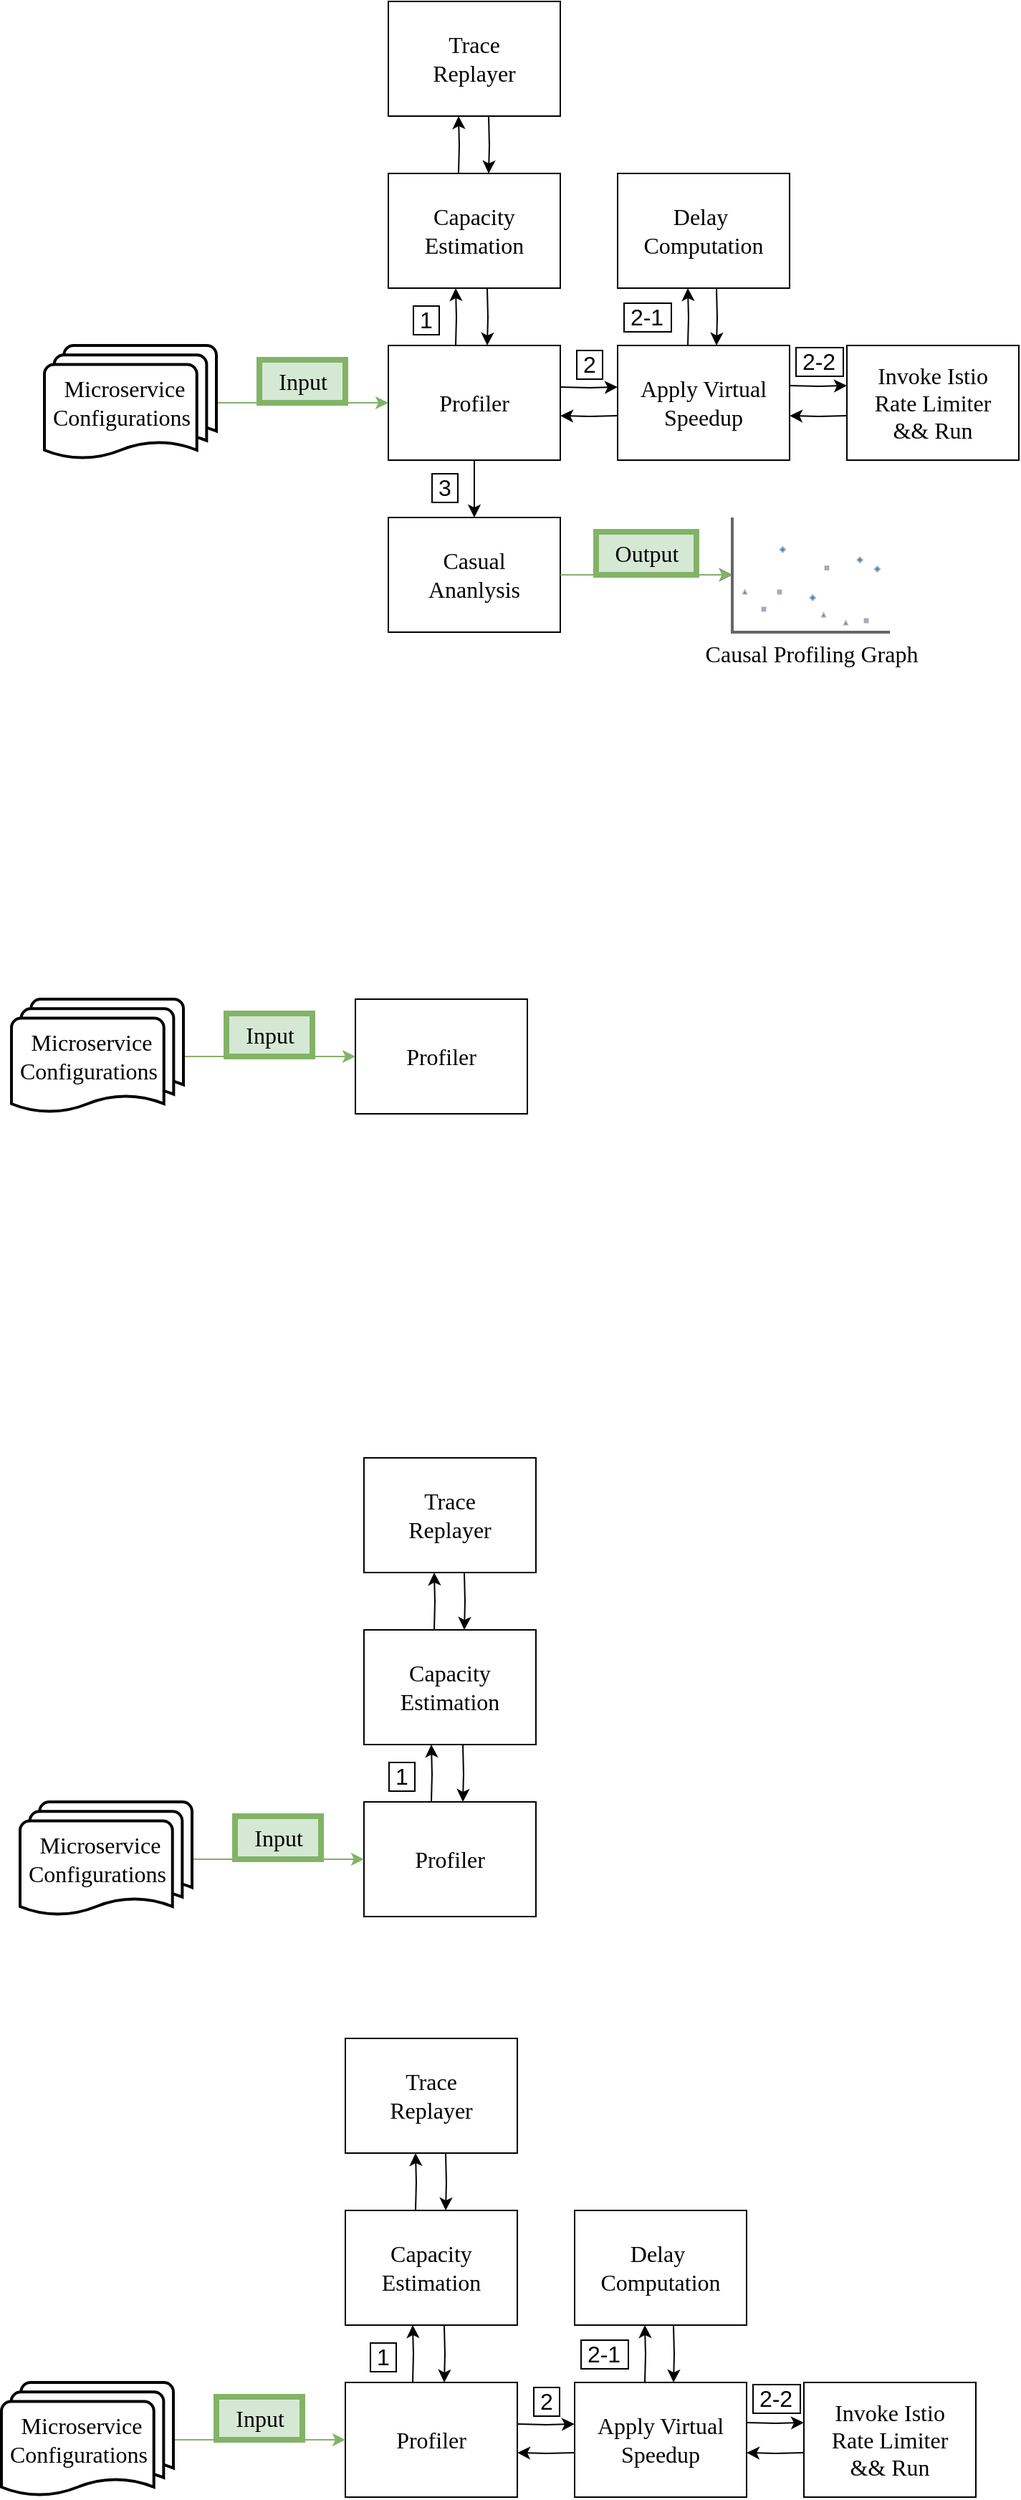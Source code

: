 <mxfile version="23.0.2" type="github">
  <diagram name="Page-1" id="wRnGrg6iGE06HjqvxRR6">
    <mxGraphModel dx="1434" dy="786" grid="0" gridSize="10" guides="1" tooltips="1" connect="1" arrows="1" fold="1" page="1" pageScale="1" pageWidth="850" pageHeight="1100" math="0" shadow="0">
      <root>
        <mxCell id="0" />
        <mxCell id="1" parent="0" />
        <mxCell id="ntJ7m171lPZw0HIdvSzM-8" style="edgeStyle=orthogonalEdgeStyle;rounded=0;orthogonalLoop=1;jettySize=auto;html=1;exitX=0.25;exitY=0;exitDx=0;exitDy=0;fontFamily=Times New Roman;" edge="1" parent="1">
          <mxGeometry relative="1" as="geometry">
            <mxPoint x="367" y="400" as="sourcePoint" />
            <mxPoint x="367" y="360" as="targetPoint" />
          </mxGeometry>
        </mxCell>
        <mxCell id="ntJ7m171lPZw0HIdvSzM-23" style="edgeStyle=orthogonalEdgeStyle;rounded=0;orthogonalLoop=1;jettySize=auto;html=1;exitX=1;exitY=0.25;exitDx=0;exitDy=0;entryX=0;entryY=0.25;entryDx=0;entryDy=0;fontFamily=Times New Roman;" edge="1" parent="1">
          <mxGeometry relative="1" as="geometry">
            <mxPoint x="440" y="429" as="sourcePoint" />
            <mxPoint x="480" y="429" as="targetPoint" />
          </mxGeometry>
        </mxCell>
        <mxCell id="ntJ7m171lPZw0HIdvSzM-31" style="edgeStyle=orthogonalEdgeStyle;rounded=0;orthogonalLoop=1;jettySize=auto;html=1;exitX=0.5;exitY=1;exitDx=0;exitDy=0;entryX=0.5;entryY=0;entryDx=0;entryDy=0;fontFamily=Times New Roman;" edge="1" parent="1" source="ntJ7m171lPZw0HIdvSzM-1" target="ntJ7m171lPZw0HIdvSzM-21">
          <mxGeometry relative="1" as="geometry" />
        </mxCell>
        <mxCell id="ntJ7m171lPZw0HIdvSzM-1" value="&lt;font style=&quot;font-size: 16px;&quot;&gt;Profiler&lt;/font&gt;" style="whiteSpace=wrap;html=1;fillColor=default;fontFamily=Times New Roman;" vertex="1" parent="1">
          <mxGeometry x="320" y="400" width="120" height="80" as="geometry" />
        </mxCell>
        <mxCell id="ntJ7m171lPZw0HIdvSzM-3" style="edgeStyle=orthogonalEdgeStyle;rounded=0;orthogonalLoop=1;jettySize=auto;html=1;exitX=1;exitY=0.5;exitDx=0;exitDy=0;exitPerimeter=0;fillColor=#d5e8d4;strokeColor=#82b366;fontFamily=Times New Roman;" edge="1" parent="1" source="ntJ7m171lPZw0HIdvSzM-2" target="ntJ7m171lPZw0HIdvSzM-1">
          <mxGeometry relative="1" as="geometry" />
        </mxCell>
        <mxCell id="ntJ7m171lPZw0HIdvSzM-2" value="&lt;font style=&quot;font-size: 16px;&quot;&gt;Microservice&amp;nbsp;&amp;nbsp;&lt;br&gt;Configurations&amp;nbsp; &amp;nbsp;&lt;br&gt;&lt;/font&gt;" style="strokeWidth=2;html=1;shape=mxgraph.flowchart.multi-document;whiteSpace=wrap;fontFamily=Times New Roman;" vertex="1" parent="1">
          <mxGeometry x="80" y="400" width="120" height="80" as="geometry" />
        </mxCell>
        <mxCell id="ntJ7m171lPZw0HIdvSzM-4" value="&lt;font style=&quot;font-size: 16px;&quot;&gt;Input&lt;/font&gt;" style="text;html=1;align=center;verticalAlign=middle;resizable=0;points=[];autosize=1;strokeColor=#82b366;fillColor=#d5e8d4;strokeWidth=4;fontFamily=Times New Roman;" vertex="1" parent="1">
          <mxGeometry x="230" y="410" width="60" height="30" as="geometry" />
        </mxCell>
        <mxCell id="ntJ7m171lPZw0HIdvSzM-9" style="edgeStyle=orthogonalEdgeStyle;rounded=0;orthogonalLoop=1;jettySize=auto;html=1;entryX=0.75;entryY=0;entryDx=0;entryDy=0;fontFamily=Times New Roman;" edge="1" parent="1">
          <mxGeometry relative="1" as="geometry">
            <mxPoint x="389" y="360" as="sourcePoint" />
            <mxPoint x="389" y="400" as="targetPoint" />
          </mxGeometry>
        </mxCell>
        <mxCell id="ntJ7m171lPZw0HIdvSzM-17" style="edgeStyle=orthogonalEdgeStyle;rounded=0;orthogonalLoop=1;jettySize=auto;html=1;exitX=0.25;exitY=0;exitDx=0;exitDy=0;entryX=0.25;entryY=1;entryDx=0;entryDy=0;fontFamily=Times New Roman;" edge="1" parent="1">
          <mxGeometry relative="1" as="geometry">
            <mxPoint x="369" y="280" as="sourcePoint" />
            <mxPoint x="369" y="240" as="targetPoint" />
          </mxGeometry>
        </mxCell>
        <mxCell id="ntJ7m171lPZw0HIdvSzM-7" value="&lt;font style=&quot;font-size: 16px;&quot;&gt;Capacity&lt;br&gt;Estimation&lt;br&gt;&lt;/font&gt;" style="whiteSpace=wrap;html=1;fillColor=default;fontFamily=Times New Roman;" vertex="1" parent="1">
          <mxGeometry x="320" y="280" width="120" height="80" as="geometry" />
        </mxCell>
        <mxCell id="ntJ7m171lPZw0HIdvSzM-18" style="edgeStyle=orthogonalEdgeStyle;rounded=0;orthogonalLoop=1;jettySize=auto;html=1;exitX=0.75;exitY=1;exitDx=0;exitDy=0;entryX=0.75;entryY=0;entryDx=0;entryDy=0;fontFamily=Times New Roman;" edge="1" parent="1">
          <mxGeometry relative="1" as="geometry">
            <mxPoint x="390" y="240" as="sourcePoint" />
            <mxPoint x="390" y="280" as="targetPoint" />
          </mxGeometry>
        </mxCell>
        <mxCell id="ntJ7m171lPZw0HIdvSzM-10" value="&lt;font style=&quot;font-size: 16px;&quot;&gt;Trace&lt;br&gt;Replayer&lt;br&gt;&lt;/font&gt;" style="whiteSpace=wrap;html=1;fillColor=default;fontFamily=Times New Roman;" vertex="1" parent="1">
          <mxGeometry x="320" y="160" width="120" height="80" as="geometry" />
        </mxCell>
        <mxCell id="ntJ7m171lPZw0HIdvSzM-24" style="edgeStyle=orthogonalEdgeStyle;rounded=0;orthogonalLoop=1;jettySize=auto;html=1;exitX=0;exitY=0.75;exitDx=0;exitDy=0;entryX=1;entryY=0.75;entryDx=0;entryDy=0;fontFamily=Times New Roman;" edge="1" parent="1">
          <mxGeometry relative="1" as="geometry">
            <mxPoint x="480" y="449" as="sourcePoint" />
            <mxPoint x="440" y="449" as="targetPoint" />
          </mxGeometry>
        </mxCell>
        <mxCell id="ntJ7m171lPZw0HIdvSzM-26" style="edgeStyle=orthogonalEdgeStyle;rounded=0;orthogonalLoop=1;jettySize=auto;html=1;exitX=0.25;exitY=0;exitDx=0;exitDy=0;entryX=0.25;entryY=1;entryDx=0;entryDy=0;fontFamily=Times New Roman;" edge="1" parent="1">
          <mxGeometry relative="1" as="geometry">
            <mxPoint x="529" y="400" as="sourcePoint" />
            <mxPoint x="529" y="360" as="targetPoint" />
          </mxGeometry>
        </mxCell>
        <mxCell id="ntJ7m171lPZw0HIdvSzM-29" style="edgeStyle=orthogonalEdgeStyle;rounded=0;orthogonalLoop=1;jettySize=auto;html=1;exitX=1;exitY=0.25;exitDx=0;exitDy=0;entryX=0;entryY=0.25;entryDx=0;entryDy=0;fontFamily=Times New Roman;" edge="1" parent="1">
          <mxGeometry relative="1" as="geometry">
            <mxPoint x="600" y="428" as="sourcePoint" />
            <mxPoint x="640" y="428" as="targetPoint" />
          </mxGeometry>
        </mxCell>
        <mxCell id="ntJ7m171lPZw0HIdvSzM-20" value="&lt;font style=&quot;font-size: 16px;&quot;&gt;Apply Virtual&lt;br&gt;Speedup&lt;br&gt;&lt;/font&gt;" style="whiteSpace=wrap;html=1;fillColor=default;fontFamily=Times New Roman;" vertex="1" parent="1">
          <mxGeometry x="480" y="400" width="120" height="80" as="geometry" />
        </mxCell>
        <mxCell id="ntJ7m171lPZw0HIdvSzM-21" value="&lt;font style=&quot;font-size: 16px;&quot;&gt;Casual&lt;br&gt;Ananlysis&lt;br&gt;&lt;/font&gt;" style="whiteSpace=wrap;html=1;fillColor=default;fontFamily=Times New Roman;" vertex="1" parent="1">
          <mxGeometry x="320" y="520" width="120" height="80" as="geometry" />
        </mxCell>
        <mxCell id="ntJ7m171lPZw0HIdvSzM-27" style="edgeStyle=orthogonalEdgeStyle;rounded=0;orthogonalLoop=1;jettySize=auto;html=1;exitX=0.75;exitY=1;exitDx=0;exitDy=0;entryX=0.75;entryY=0;entryDx=0;entryDy=0;fontFamily=Times New Roman;" edge="1" parent="1">
          <mxGeometry relative="1" as="geometry">
            <mxPoint x="549" y="360" as="sourcePoint" />
            <mxPoint x="549" y="400" as="targetPoint" />
          </mxGeometry>
        </mxCell>
        <mxCell id="ntJ7m171lPZw0HIdvSzM-22" value="&lt;font style=&quot;font-size: 16px;&quot;&gt;Delay&amp;nbsp;&lt;br&gt;Computation&lt;br&gt;&lt;/font&gt;" style="whiteSpace=wrap;html=1;fillColor=default;fontFamily=Times New Roman;" vertex="1" parent="1">
          <mxGeometry x="480" y="280" width="120" height="80" as="geometry" />
        </mxCell>
        <mxCell id="ntJ7m171lPZw0HIdvSzM-30" style="edgeStyle=orthogonalEdgeStyle;rounded=0;orthogonalLoop=1;jettySize=auto;html=1;exitX=0;exitY=0.75;exitDx=0;exitDy=0;entryX=1;entryY=0.75;entryDx=0;entryDy=0;fontFamily=Times New Roman;" edge="1" parent="1">
          <mxGeometry relative="1" as="geometry">
            <mxPoint x="640" y="449" as="sourcePoint" />
            <mxPoint x="600" y="449" as="targetPoint" />
          </mxGeometry>
        </mxCell>
        <mxCell id="ntJ7m171lPZw0HIdvSzM-28" value="&lt;font style=&quot;font-size: 16px;&quot;&gt;Invoke Istio&lt;br&gt;Rate Limiter&lt;br&gt;&amp;amp;&amp;amp; Run&lt;br&gt;&lt;/font&gt;" style="whiteSpace=wrap;html=1;fillColor=default;fontFamily=Times New Roman;" vertex="1" parent="1">
          <mxGeometry x="640" y="400" width="120" height="80" as="geometry" />
        </mxCell>
        <mxCell id="ntJ7m171lPZw0HIdvSzM-35" value="" style="verticalLabelPosition=bottom;shadow=0;dashed=0;align=center;html=1;verticalAlign=top;strokeWidth=1;shape=mxgraph.mockup.graphics.plotChart;strokeColor=none;strokeColor2=#aaaaaa;strokeColor3=#666666;fillColor2=#99aaff,#0022ff,#008cff;gradientColor=none;fontFamily=Times New Roman;" vertex="1" parent="1">
          <mxGeometry x="560" y="520" width="110" height="80" as="geometry" />
        </mxCell>
        <mxCell id="ntJ7m171lPZw0HIdvSzM-38" style="edgeStyle=orthogonalEdgeStyle;rounded=0;orthogonalLoop=1;jettySize=auto;html=1;exitX=1;exitY=0.5;exitDx=0;exitDy=0;entryX=0;entryY=0.5;entryDx=0;entryDy=0;entryPerimeter=0;fontFamily=Times New Roman;" edge="1" parent="1" source="ntJ7m171lPZw0HIdvSzM-21" target="ntJ7m171lPZw0HIdvSzM-35">
          <mxGeometry relative="1" as="geometry" />
        </mxCell>
        <mxCell id="ntJ7m171lPZw0HIdvSzM-40" style="edgeStyle=orthogonalEdgeStyle;rounded=0;orthogonalLoop=1;jettySize=auto;html=1;exitX=1;exitY=0.5;exitDx=0;exitDy=0;exitPerimeter=0;fillColor=#d5e8d4;strokeColor=#82b366;fontFamily=Times New Roman;" edge="1" parent="1">
          <mxGeometry relative="1" as="geometry">
            <mxPoint x="440" y="560" as="sourcePoint" />
            <mxPoint x="560" y="560" as="targetPoint" />
          </mxGeometry>
        </mxCell>
        <mxCell id="ntJ7m171lPZw0HIdvSzM-41" value="&lt;font style=&quot;font-size: 16px;&quot;&gt;Output&lt;/font&gt;" style="text;html=1;align=center;verticalAlign=middle;resizable=0;points=[];autosize=1;strokeColor=#82b366;fillColor=#d5e8d4;strokeWidth=4;fontFamily=Times New Roman;" vertex="1" parent="1">
          <mxGeometry x="465" y="530" width="70" height="30" as="geometry" />
        </mxCell>
        <mxCell id="ntJ7m171lPZw0HIdvSzM-43" value="&lt;font style=&quot;font-size: 16px;&quot;&gt;Causal Profiling Graph&lt;/font&gt;" style="text;html=1;align=center;verticalAlign=middle;resizable=0;points=[];autosize=1;strokeColor=none;fillColor=none;fontFamily=Times New Roman;" vertex="1" parent="1">
          <mxGeometry x="530" y="600" width="170" height="30" as="geometry" />
        </mxCell>
        <mxCell id="ntJ7m171lPZw0HIdvSzM-48" value="&lt;font style=&quot;font-size: 16px;&quot;&gt;&amp;nbsp;1&amp;nbsp;&lt;/font&gt;" style="text;html=1;align=center;verticalAlign=middle;resizable=0;points=[];autosize=1;strokeColor=none;fillColor=none;labelBorderColor=default;" vertex="1" parent="1">
          <mxGeometry x="328" y="366" width="36" height="31" as="geometry" />
        </mxCell>
        <mxCell id="ntJ7m171lPZw0HIdvSzM-49" value="&lt;font style=&quot;font-size: 16px;&quot;&gt;&amp;nbsp;2&amp;nbsp;&lt;/font&gt;" style="text;html=1;align=center;verticalAlign=middle;resizable=0;points=[];autosize=1;strokeColor=none;fillColor=none;labelBorderColor=default;" vertex="1" parent="1">
          <mxGeometry x="442" y="397" width="36" height="31" as="geometry" />
        </mxCell>
        <mxCell id="ntJ7m171lPZw0HIdvSzM-50" value="&lt;font style=&quot;font-size: 16px;&quot;&gt;&amp;nbsp;2-1&amp;nbsp;&lt;/font&gt;" style="text;html=1;align=center;verticalAlign=middle;resizable=0;points=[];autosize=1;strokeColor=none;fillColor=none;labelBorderColor=default;" vertex="1" parent="1">
          <mxGeometry x="475" y="364" width="50" height="31" as="geometry" />
        </mxCell>
        <mxCell id="ntJ7m171lPZw0HIdvSzM-51" value="&lt;font style=&quot;font-size: 16px;&quot;&gt;&amp;nbsp;2-2&amp;nbsp;&lt;/font&gt;" style="text;html=1;align=center;verticalAlign=middle;resizable=0;points=[];autosize=1;strokeColor=none;fillColor=none;labelBorderColor=default;" vertex="1" parent="1">
          <mxGeometry x="595" y="395" width="50" height="31" as="geometry" />
        </mxCell>
        <mxCell id="ntJ7m171lPZw0HIdvSzM-52" value="&lt;font style=&quot;font-size: 16px;&quot;&gt;&amp;nbsp;3&amp;nbsp;&lt;/font&gt;" style="text;html=1;align=center;verticalAlign=middle;resizable=0;points=[];autosize=1;strokeColor=none;fillColor=none;labelBorderColor=default;" vertex="1" parent="1">
          <mxGeometry x="341" y="483" width="36" height="31" as="geometry" />
        </mxCell>
        <mxCell id="ntJ7m171lPZw0HIdvSzM-57" value="&lt;font style=&quot;font-size: 16px;&quot;&gt;Profiler&lt;/font&gt;" style="whiteSpace=wrap;html=1;fillColor=default;fontFamily=Times New Roman;" vertex="1" parent="1">
          <mxGeometry x="297" y="856" width="120" height="80" as="geometry" />
        </mxCell>
        <mxCell id="ntJ7m171lPZw0HIdvSzM-58" style="edgeStyle=orthogonalEdgeStyle;rounded=0;orthogonalLoop=1;jettySize=auto;html=1;exitX=1;exitY=0.5;exitDx=0;exitDy=0;exitPerimeter=0;fillColor=#d5e8d4;strokeColor=#82b366;fontFamily=Times New Roman;" edge="1" parent="1" source="ntJ7m171lPZw0HIdvSzM-59" target="ntJ7m171lPZw0HIdvSzM-57">
          <mxGeometry relative="1" as="geometry" />
        </mxCell>
        <mxCell id="ntJ7m171lPZw0HIdvSzM-59" value="&lt;font style=&quot;font-size: 16px;&quot;&gt;Microservice&amp;nbsp;&amp;nbsp;&lt;br&gt;Configurations&amp;nbsp; &amp;nbsp;&lt;br&gt;&lt;/font&gt;" style="strokeWidth=2;html=1;shape=mxgraph.flowchart.multi-document;whiteSpace=wrap;fontFamily=Times New Roman;" vertex="1" parent="1">
          <mxGeometry x="57" y="856" width="120" height="80" as="geometry" />
        </mxCell>
        <mxCell id="ntJ7m171lPZw0HIdvSzM-60" value="&lt;font style=&quot;font-size: 16px;&quot;&gt;Input&lt;/font&gt;" style="text;html=1;align=center;verticalAlign=middle;resizable=0;points=[];autosize=1;strokeColor=#82b366;fillColor=#d5e8d4;strokeWidth=4;fontFamily=Times New Roman;" vertex="1" parent="1">
          <mxGeometry x="207" y="866" width="60" height="30" as="geometry" />
        </mxCell>
        <mxCell id="ntJ7m171lPZw0HIdvSzM-85" style="edgeStyle=orthogonalEdgeStyle;rounded=0;orthogonalLoop=1;jettySize=auto;html=1;exitX=0.25;exitY=0;exitDx=0;exitDy=0;fontFamily=Times New Roman;" edge="1" parent="1">
          <mxGeometry relative="1" as="geometry">
            <mxPoint x="350" y="1416" as="sourcePoint" />
            <mxPoint x="350" y="1376" as="targetPoint" />
          </mxGeometry>
        </mxCell>
        <mxCell id="ntJ7m171lPZw0HIdvSzM-88" value="&lt;font style=&quot;font-size: 16px;&quot;&gt;Profiler&lt;/font&gt;" style="whiteSpace=wrap;html=1;fillColor=default;fontFamily=Times New Roman;" vertex="1" parent="1">
          <mxGeometry x="303" y="1416" width="120" height="80" as="geometry" />
        </mxCell>
        <mxCell id="ntJ7m171lPZw0HIdvSzM-89" style="edgeStyle=orthogonalEdgeStyle;rounded=0;orthogonalLoop=1;jettySize=auto;html=1;exitX=1;exitY=0.5;exitDx=0;exitDy=0;exitPerimeter=0;fillColor=#d5e8d4;strokeColor=#82b366;fontFamily=Times New Roman;" edge="1" parent="1" source="ntJ7m171lPZw0HIdvSzM-90" target="ntJ7m171lPZw0HIdvSzM-88">
          <mxGeometry relative="1" as="geometry" />
        </mxCell>
        <mxCell id="ntJ7m171lPZw0HIdvSzM-90" value="&lt;font style=&quot;font-size: 16px;&quot;&gt;Microservice&amp;nbsp;&amp;nbsp;&lt;br&gt;Configurations&amp;nbsp; &amp;nbsp;&lt;br&gt;&lt;/font&gt;" style="strokeWidth=2;html=1;shape=mxgraph.flowchart.multi-document;whiteSpace=wrap;fontFamily=Times New Roman;" vertex="1" parent="1">
          <mxGeometry x="63" y="1416" width="120" height="80" as="geometry" />
        </mxCell>
        <mxCell id="ntJ7m171lPZw0HIdvSzM-91" value="&lt;font style=&quot;font-size: 16px;&quot;&gt;Input&lt;/font&gt;" style="text;html=1;align=center;verticalAlign=middle;resizable=0;points=[];autosize=1;strokeColor=#82b366;fillColor=#d5e8d4;strokeWidth=4;fontFamily=Times New Roman;" vertex="1" parent="1">
          <mxGeometry x="213" y="1426" width="60" height="30" as="geometry" />
        </mxCell>
        <mxCell id="ntJ7m171lPZw0HIdvSzM-92" style="edgeStyle=orthogonalEdgeStyle;rounded=0;orthogonalLoop=1;jettySize=auto;html=1;entryX=0.75;entryY=0;entryDx=0;entryDy=0;fontFamily=Times New Roman;" edge="1" parent="1">
          <mxGeometry relative="1" as="geometry">
            <mxPoint x="372" y="1376" as="sourcePoint" />
            <mxPoint x="372" y="1416" as="targetPoint" />
          </mxGeometry>
        </mxCell>
        <mxCell id="ntJ7m171lPZw0HIdvSzM-93" style="edgeStyle=orthogonalEdgeStyle;rounded=0;orthogonalLoop=1;jettySize=auto;html=1;exitX=0.25;exitY=0;exitDx=0;exitDy=0;entryX=0.25;entryY=1;entryDx=0;entryDy=0;fontFamily=Times New Roman;" edge="1" parent="1">
          <mxGeometry relative="1" as="geometry">
            <mxPoint x="352" y="1296" as="sourcePoint" />
            <mxPoint x="352" y="1256" as="targetPoint" />
          </mxGeometry>
        </mxCell>
        <mxCell id="ntJ7m171lPZw0HIdvSzM-94" value="&lt;font style=&quot;font-size: 16px;&quot;&gt;Capacity&lt;br&gt;Estimation&lt;br&gt;&lt;/font&gt;" style="whiteSpace=wrap;html=1;fillColor=default;fontFamily=Times New Roman;" vertex="1" parent="1">
          <mxGeometry x="303" y="1296" width="120" height="80" as="geometry" />
        </mxCell>
        <mxCell id="ntJ7m171lPZw0HIdvSzM-95" style="edgeStyle=orthogonalEdgeStyle;rounded=0;orthogonalLoop=1;jettySize=auto;html=1;exitX=0.75;exitY=1;exitDx=0;exitDy=0;entryX=0.75;entryY=0;entryDx=0;entryDy=0;fontFamily=Times New Roman;" edge="1" parent="1">
          <mxGeometry relative="1" as="geometry">
            <mxPoint x="373" y="1256" as="sourcePoint" />
            <mxPoint x="373" y="1296" as="targetPoint" />
          </mxGeometry>
        </mxCell>
        <mxCell id="ntJ7m171lPZw0HIdvSzM-96" value="&lt;font style=&quot;font-size: 16px;&quot;&gt;Trace&lt;br&gt;Replayer&lt;br&gt;&lt;/font&gt;" style="whiteSpace=wrap;html=1;fillColor=default;fontFamily=Times New Roman;" vertex="1" parent="1">
          <mxGeometry x="303" y="1176" width="120" height="80" as="geometry" />
        </mxCell>
        <mxCell id="ntJ7m171lPZw0HIdvSzM-111" value="&lt;font style=&quot;font-size: 16px;&quot;&gt;&amp;nbsp;1&amp;nbsp;&lt;/font&gt;" style="text;html=1;align=center;verticalAlign=middle;resizable=0;points=[];autosize=1;strokeColor=none;fillColor=none;labelBorderColor=default;" vertex="1" parent="1">
          <mxGeometry x="311" y="1382" width="36" height="31" as="geometry" />
        </mxCell>
        <mxCell id="ntJ7m171lPZw0HIdvSzM-116" style="edgeStyle=orthogonalEdgeStyle;rounded=0;orthogonalLoop=1;jettySize=auto;html=1;exitX=0.25;exitY=0;exitDx=0;exitDy=0;fontFamily=Times New Roman;" edge="1" parent="1">
          <mxGeometry relative="1" as="geometry">
            <mxPoint x="337" y="1821" as="sourcePoint" />
            <mxPoint x="337" y="1781" as="targetPoint" />
          </mxGeometry>
        </mxCell>
        <mxCell id="ntJ7m171lPZw0HIdvSzM-117" style="edgeStyle=orthogonalEdgeStyle;rounded=0;orthogonalLoop=1;jettySize=auto;html=1;exitX=1;exitY=0.25;exitDx=0;exitDy=0;entryX=0;entryY=0.25;entryDx=0;entryDy=0;fontFamily=Times New Roman;" edge="1" parent="1">
          <mxGeometry relative="1" as="geometry">
            <mxPoint x="410" y="1850" as="sourcePoint" />
            <mxPoint x="450" y="1850" as="targetPoint" />
          </mxGeometry>
        </mxCell>
        <mxCell id="ntJ7m171lPZw0HIdvSzM-119" value="&lt;font style=&quot;font-size: 16px;&quot;&gt;Profiler&lt;/font&gt;" style="whiteSpace=wrap;html=1;fillColor=default;fontFamily=Times New Roman;" vertex="1" parent="1">
          <mxGeometry x="290" y="1821" width="120" height="80" as="geometry" />
        </mxCell>
        <mxCell id="ntJ7m171lPZw0HIdvSzM-120" style="edgeStyle=orthogonalEdgeStyle;rounded=0;orthogonalLoop=1;jettySize=auto;html=1;exitX=1;exitY=0.5;exitDx=0;exitDy=0;exitPerimeter=0;fillColor=#d5e8d4;strokeColor=#82b366;fontFamily=Times New Roman;" edge="1" parent="1" source="ntJ7m171lPZw0HIdvSzM-121" target="ntJ7m171lPZw0HIdvSzM-119">
          <mxGeometry relative="1" as="geometry" />
        </mxCell>
        <mxCell id="ntJ7m171lPZw0HIdvSzM-121" value="&lt;font style=&quot;font-size: 16px;&quot;&gt;Microservice&amp;nbsp;&amp;nbsp;&lt;br&gt;Configurations&amp;nbsp; &amp;nbsp;&lt;br&gt;&lt;/font&gt;" style="strokeWidth=2;html=1;shape=mxgraph.flowchart.multi-document;whiteSpace=wrap;fontFamily=Times New Roman;" vertex="1" parent="1">
          <mxGeometry x="50" y="1821" width="120" height="80" as="geometry" />
        </mxCell>
        <mxCell id="ntJ7m171lPZw0HIdvSzM-122" value="&lt;font style=&quot;font-size: 16px;&quot;&gt;Input&lt;/font&gt;" style="text;html=1;align=center;verticalAlign=middle;resizable=0;points=[];autosize=1;strokeColor=#82b366;fillColor=#d5e8d4;strokeWidth=4;fontFamily=Times New Roman;" vertex="1" parent="1">
          <mxGeometry x="200" y="1831" width="60" height="30" as="geometry" />
        </mxCell>
        <mxCell id="ntJ7m171lPZw0HIdvSzM-123" style="edgeStyle=orthogonalEdgeStyle;rounded=0;orthogonalLoop=1;jettySize=auto;html=1;entryX=0.75;entryY=0;entryDx=0;entryDy=0;fontFamily=Times New Roman;" edge="1" parent="1">
          <mxGeometry relative="1" as="geometry">
            <mxPoint x="359" y="1781" as="sourcePoint" />
            <mxPoint x="359" y="1821" as="targetPoint" />
          </mxGeometry>
        </mxCell>
        <mxCell id="ntJ7m171lPZw0HIdvSzM-124" style="edgeStyle=orthogonalEdgeStyle;rounded=0;orthogonalLoop=1;jettySize=auto;html=1;exitX=0.25;exitY=0;exitDx=0;exitDy=0;entryX=0.25;entryY=1;entryDx=0;entryDy=0;fontFamily=Times New Roman;" edge="1" parent="1">
          <mxGeometry relative="1" as="geometry">
            <mxPoint x="339" y="1701" as="sourcePoint" />
            <mxPoint x="339" y="1661" as="targetPoint" />
          </mxGeometry>
        </mxCell>
        <mxCell id="ntJ7m171lPZw0HIdvSzM-125" value="&lt;font style=&quot;font-size: 16px;&quot;&gt;Capacity&lt;br&gt;Estimation&lt;br&gt;&lt;/font&gt;" style="whiteSpace=wrap;html=1;fillColor=default;fontFamily=Times New Roman;" vertex="1" parent="1">
          <mxGeometry x="290" y="1701" width="120" height="80" as="geometry" />
        </mxCell>
        <mxCell id="ntJ7m171lPZw0HIdvSzM-126" style="edgeStyle=orthogonalEdgeStyle;rounded=0;orthogonalLoop=1;jettySize=auto;html=1;exitX=0.75;exitY=1;exitDx=0;exitDy=0;entryX=0.75;entryY=0;entryDx=0;entryDy=0;fontFamily=Times New Roman;" edge="1" parent="1">
          <mxGeometry relative="1" as="geometry">
            <mxPoint x="360" y="1661" as="sourcePoint" />
            <mxPoint x="360" y="1701" as="targetPoint" />
          </mxGeometry>
        </mxCell>
        <mxCell id="ntJ7m171lPZw0HIdvSzM-127" value="&lt;font style=&quot;font-size: 16px;&quot;&gt;Trace&lt;br&gt;Replayer&lt;br&gt;&lt;/font&gt;" style="whiteSpace=wrap;html=1;fillColor=default;fontFamily=Times New Roman;" vertex="1" parent="1">
          <mxGeometry x="290" y="1581" width="120" height="80" as="geometry" />
        </mxCell>
        <mxCell id="ntJ7m171lPZw0HIdvSzM-128" style="edgeStyle=orthogonalEdgeStyle;rounded=0;orthogonalLoop=1;jettySize=auto;html=1;exitX=0;exitY=0.75;exitDx=0;exitDy=0;entryX=1;entryY=0.75;entryDx=0;entryDy=0;fontFamily=Times New Roman;" edge="1" parent="1">
          <mxGeometry relative="1" as="geometry">
            <mxPoint x="450" y="1870" as="sourcePoint" />
            <mxPoint x="410" y="1870" as="targetPoint" />
          </mxGeometry>
        </mxCell>
        <mxCell id="ntJ7m171lPZw0HIdvSzM-129" style="edgeStyle=orthogonalEdgeStyle;rounded=0;orthogonalLoop=1;jettySize=auto;html=1;exitX=0.25;exitY=0;exitDx=0;exitDy=0;entryX=0.25;entryY=1;entryDx=0;entryDy=0;fontFamily=Times New Roman;" edge="1" parent="1">
          <mxGeometry relative="1" as="geometry">
            <mxPoint x="499" y="1821" as="sourcePoint" />
            <mxPoint x="499" y="1781" as="targetPoint" />
          </mxGeometry>
        </mxCell>
        <mxCell id="ntJ7m171lPZw0HIdvSzM-130" style="edgeStyle=orthogonalEdgeStyle;rounded=0;orthogonalLoop=1;jettySize=auto;html=1;exitX=1;exitY=0.25;exitDx=0;exitDy=0;entryX=0;entryY=0.25;entryDx=0;entryDy=0;fontFamily=Times New Roman;" edge="1" parent="1">
          <mxGeometry relative="1" as="geometry">
            <mxPoint x="570" y="1849" as="sourcePoint" />
            <mxPoint x="610" y="1849" as="targetPoint" />
          </mxGeometry>
        </mxCell>
        <mxCell id="ntJ7m171lPZw0HIdvSzM-131" value="&lt;font style=&quot;font-size: 16px;&quot;&gt;Apply Virtual&lt;br&gt;Speedup&lt;br&gt;&lt;/font&gt;" style="whiteSpace=wrap;html=1;fillColor=default;fontFamily=Times New Roman;" vertex="1" parent="1">
          <mxGeometry x="450" y="1821" width="120" height="80" as="geometry" />
        </mxCell>
        <mxCell id="ntJ7m171lPZw0HIdvSzM-133" style="edgeStyle=orthogonalEdgeStyle;rounded=0;orthogonalLoop=1;jettySize=auto;html=1;exitX=0.75;exitY=1;exitDx=0;exitDy=0;entryX=0.75;entryY=0;entryDx=0;entryDy=0;fontFamily=Times New Roman;" edge="1" parent="1">
          <mxGeometry relative="1" as="geometry">
            <mxPoint x="519" y="1781" as="sourcePoint" />
            <mxPoint x="519" y="1821" as="targetPoint" />
          </mxGeometry>
        </mxCell>
        <mxCell id="ntJ7m171lPZw0HIdvSzM-134" value="&lt;font style=&quot;font-size: 16px;&quot;&gt;Delay&amp;nbsp;&lt;br&gt;Computation&lt;br&gt;&lt;/font&gt;" style="whiteSpace=wrap;html=1;fillColor=default;fontFamily=Times New Roman;" vertex="1" parent="1">
          <mxGeometry x="450" y="1701" width="120" height="80" as="geometry" />
        </mxCell>
        <mxCell id="ntJ7m171lPZw0HIdvSzM-135" style="edgeStyle=orthogonalEdgeStyle;rounded=0;orthogonalLoop=1;jettySize=auto;html=1;exitX=0;exitY=0.75;exitDx=0;exitDy=0;entryX=1;entryY=0.75;entryDx=0;entryDy=0;fontFamily=Times New Roman;" edge="1" parent="1">
          <mxGeometry relative="1" as="geometry">
            <mxPoint x="610" y="1870" as="sourcePoint" />
            <mxPoint x="570" y="1870" as="targetPoint" />
          </mxGeometry>
        </mxCell>
        <mxCell id="ntJ7m171lPZw0HIdvSzM-136" value="&lt;font style=&quot;font-size: 16px;&quot;&gt;Invoke Istio&lt;br&gt;Rate Limiter&lt;br&gt;&amp;amp;&amp;amp; Run&lt;br&gt;&lt;/font&gt;" style="whiteSpace=wrap;html=1;fillColor=default;fontFamily=Times New Roman;" vertex="1" parent="1">
          <mxGeometry x="610" y="1821" width="120" height="80" as="geometry" />
        </mxCell>
        <mxCell id="ntJ7m171lPZw0HIdvSzM-142" value="&lt;font style=&quot;font-size: 16px;&quot;&gt;&amp;nbsp;1&amp;nbsp;&lt;/font&gt;" style="text;html=1;align=center;verticalAlign=middle;resizable=0;points=[];autosize=1;strokeColor=none;fillColor=none;labelBorderColor=default;" vertex="1" parent="1">
          <mxGeometry x="298" y="1787" width="36" height="31" as="geometry" />
        </mxCell>
        <mxCell id="ntJ7m171lPZw0HIdvSzM-143" value="&lt;font style=&quot;font-size: 16px;&quot;&gt;&amp;nbsp;2&amp;nbsp;&lt;/font&gt;" style="text;html=1;align=center;verticalAlign=middle;resizable=0;points=[];autosize=1;strokeColor=none;fillColor=none;labelBorderColor=default;" vertex="1" parent="1">
          <mxGeometry x="412" y="1818" width="36" height="31" as="geometry" />
        </mxCell>
        <mxCell id="ntJ7m171lPZw0HIdvSzM-144" value="&lt;font style=&quot;font-size: 16px;&quot;&gt;&amp;nbsp;2-1&amp;nbsp;&lt;/font&gt;" style="text;html=1;align=center;verticalAlign=middle;resizable=0;points=[];autosize=1;strokeColor=none;fillColor=none;labelBorderColor=default;" vertex="1" parent="1">
          <mxGeometry x="445" y="1785" width="50" height="31" as="geometry" />
        </mxCell>
        <mxCell id="ntJ7m171lPZw0HIdvSzM-145" value="&lt;font style=&quot;font-size: 16px;&quot;&gt;&amp;nbsp;2-2&amp;nbsp;&lt;/font&gt;" style="text;html=1;align=center;verticalAlign=middle;resizable=0;points=[];autosize=1;strokeColor=none;fillColor=none;labelBorderColor=default;" vertex="1" parent="1">
          <mxGeometry x="565" y="1816" width="50" height="31" as="geometry" />
        </mxCell>
      </root>
    </mxGraphModel>
  </diagram>
</mxfile>
